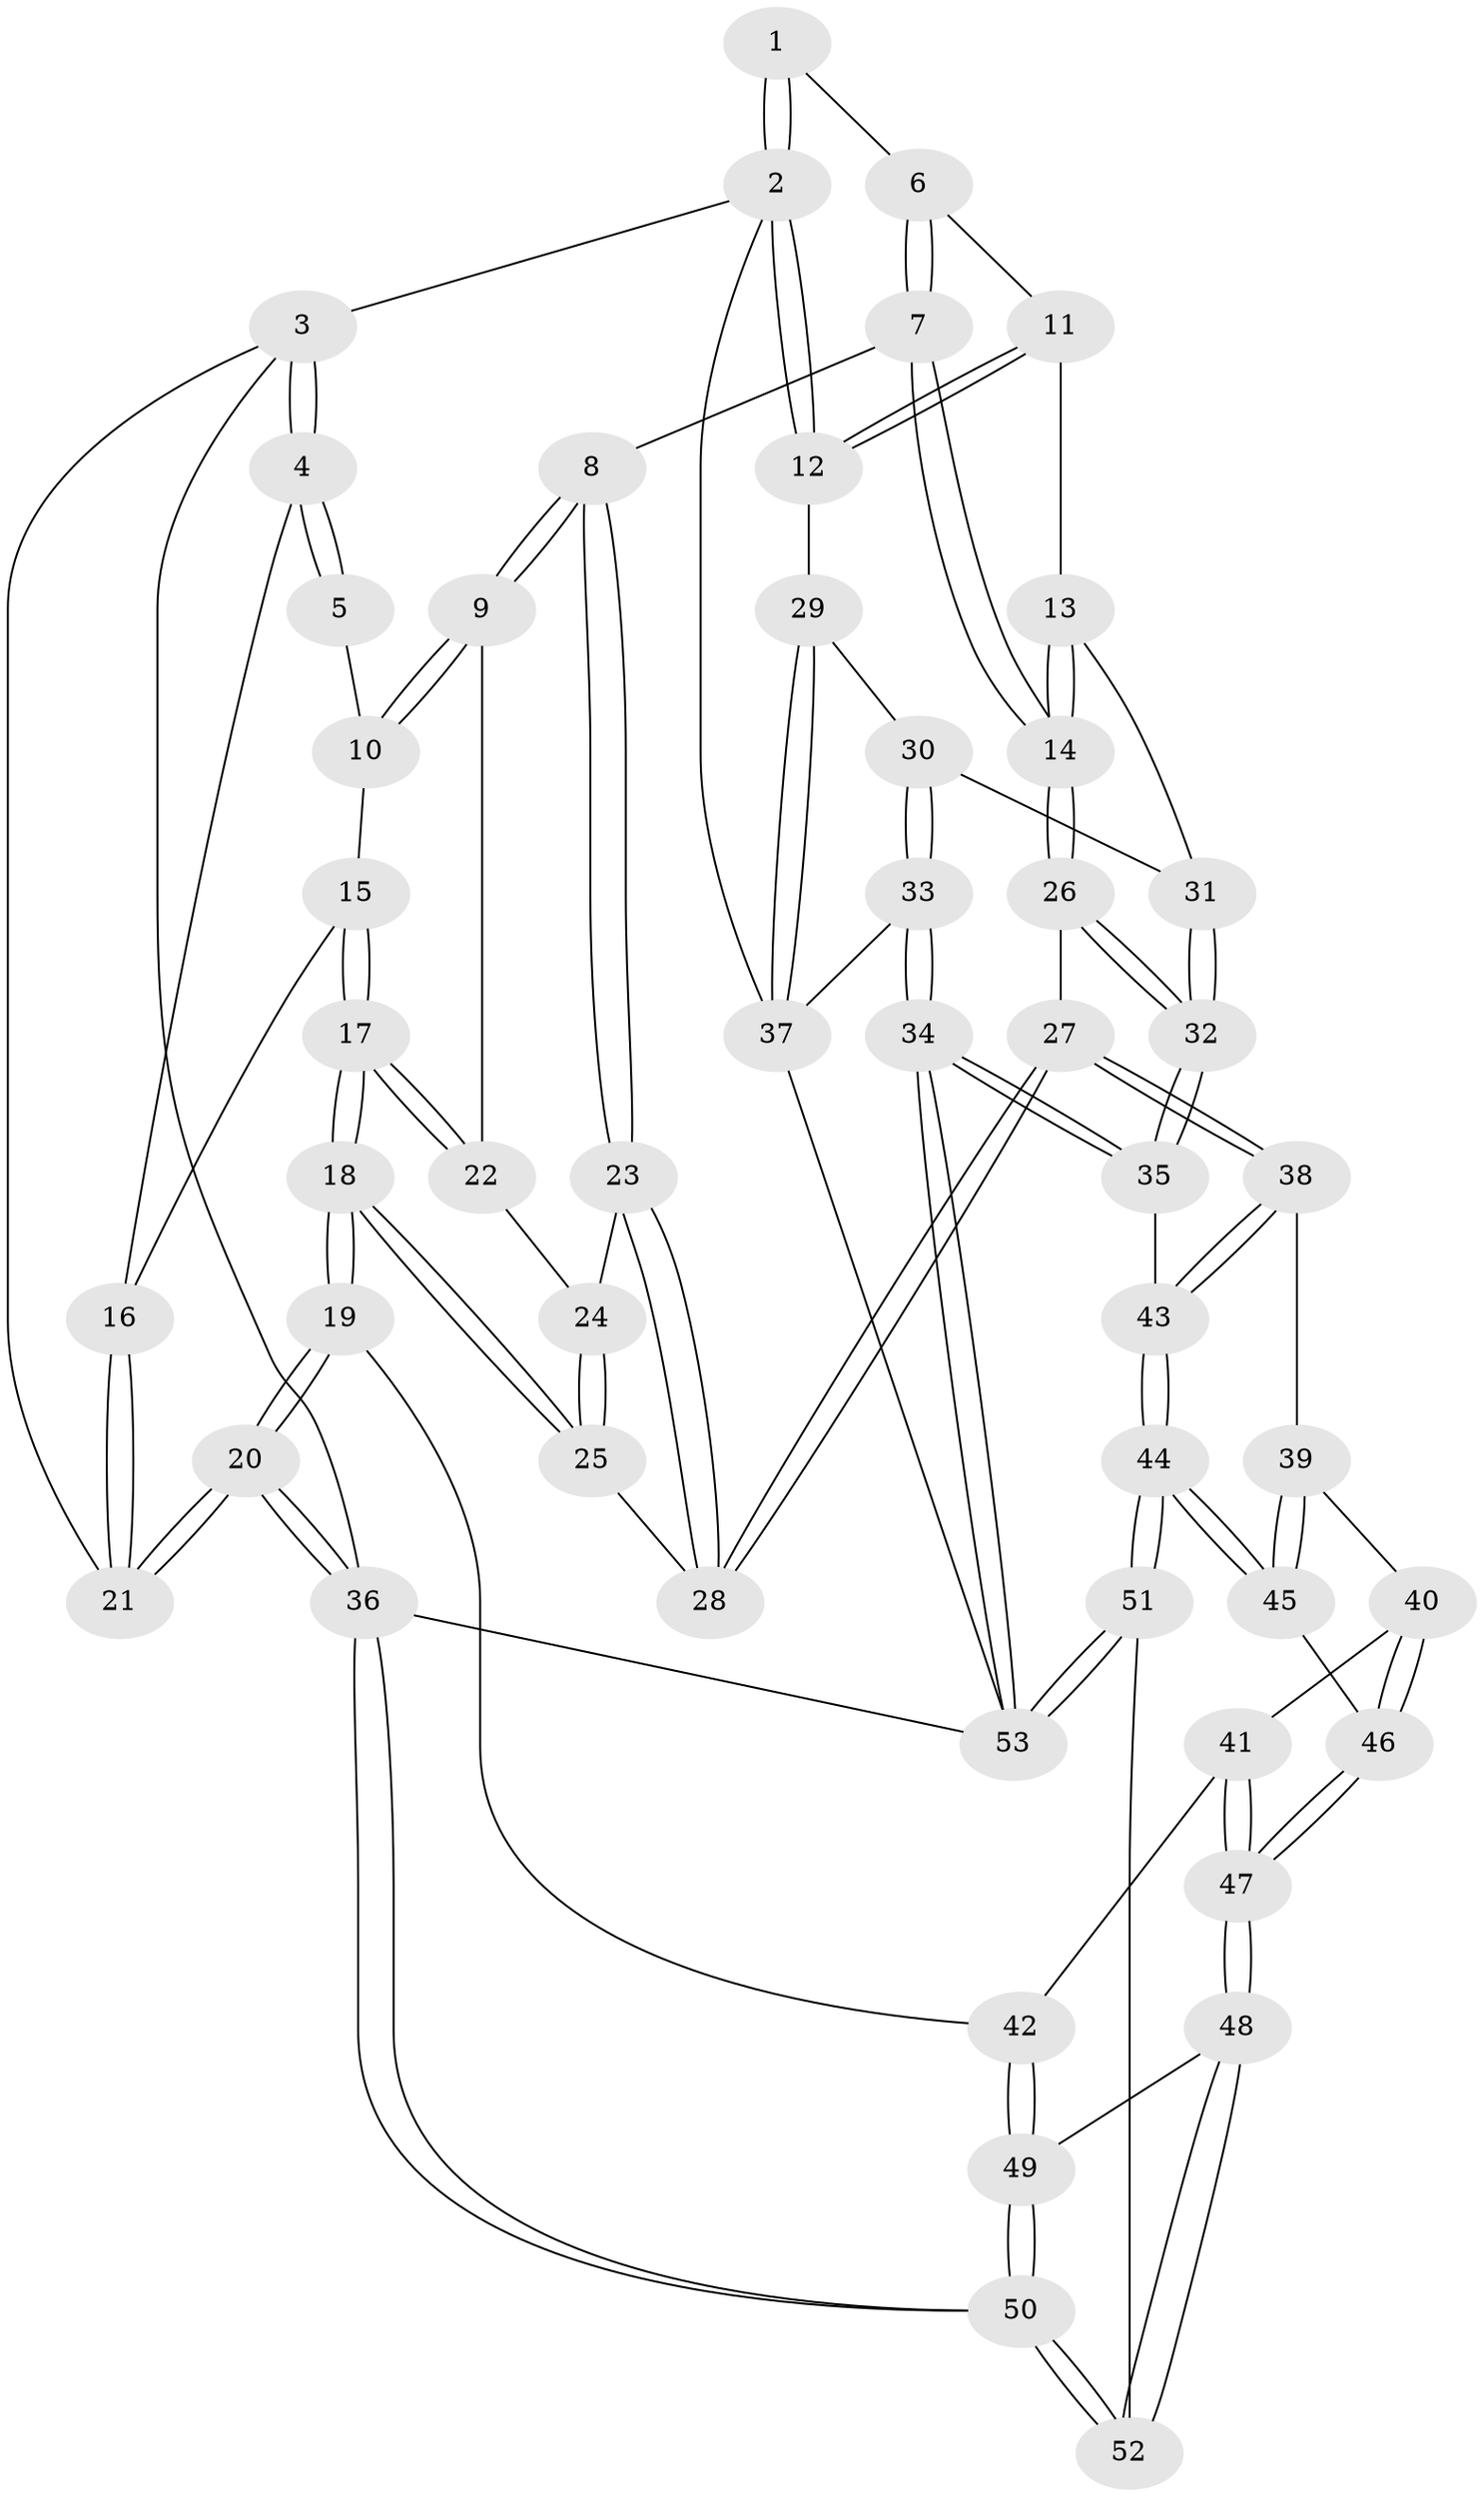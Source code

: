 // Generated by graph-tools (version 1.1) at 2025/03/03/09/25 03:03:23]
// undirected, 53 vertices, 129 edges
graph export_dot {
graph [start="1"]
  node [color=gray90,style=filled];
  1 [pos="+0.6297828188754675+0"];
  2 [pos="+1+0"];
  3 [pos="+0+0"];
  4 [pos="+0+0"];
  5 [pos="+0.21251565829801244+0"];
  6 [pos="+0.6362851244409337+0.1296276532625614"];
  7 [pos="+0.5490364152928685+0.2354226409455057"];
  8 [pos="+0.5065644752765862+0.24007870012132118"];
  9 [pos="+0.39431264709515396+0.1808169376641317"];
  10 [pos="+0.3044582940608683+0.08218653391743411"];
  11 [pos="+0.7877078533054909+0.15515166278667328"];
  12 [pos="+1+0.001276476256332228"];
  13 [pos="+0.7566073339055266+0.35098285167004745"];
  14 [pos="+0.6801929636798706+0.36768328166963704"];
  15 [pos="+0.20219629886118196+0.27260817496098355"];
  16 [pos="+0.16911889560616997+0.25643677703562195"];
  17 [pos="+0.18357782153607355+0.36978815216401556"];
  18 [pos="+0.10006362374940642+0.47402528134018723"];
  19 [pos="+0+0.5447663881629661"];
  20 [pos="+0+0.5445438037739343"];
  21 [pos="+0+0.14716095916840993"];
  22 [pos="+0.30463930862012234+0.3311915762167687"];
  23 [pos="+0.4485525716541068+0.40139514260003556"];
  24 [pos="+0.3231912520347738+0.35793849394498223"];
  25 [pos="+0.3182456344853696+0.4865891712072268"];
  26 [pos="+0.6656100220859046+0.4301674097752823"];
  27 [pos="+0.4432611025870175+0.5353293194014406"];
  28 [pos="+0.4360287481571168+0.5238906758725954"];
  29 [pos="+1+0.2901611484402776"];
  30 [pos="+0.948825394802637+0.36793258032388315"];
  31 [pos="+0.8667250141230575+0.37364529743154756"];
  32 [pos="+0.734564371595827+0.613060808821007"];
  33 [pos="+0.8163257658600829+0.7414167857586689"];
  34 [pos="+0.7835403548888535+0.750930905803314"];
  35 [pos="+0.7494333553758123+0.7251825332529813"];
  36 [pos="+0+1"];
  37 [pos="+1+0.7325590601131295"];
  38 [pos="+0.44854351004050874+0.5690322599167409"];
  39 [pos="+0.29296923781623774+0.6946428264106751"];
  40 [pos="+0.2040652508548709+0.6916296377042649"];
  41 [pos="+0.1669605428950491+0.6876856837325644"];
  42 [pos="+0.1589090525744033+0.6859150747125605"];
  43 [pos="+0.5746024749380634+0.6996818813423052"];
  44 [pos="+0.42981144316659287+0.8503273817267605"];
  45 [pos="+0.3840289942299606+0.8303826658368785"];
  46 [pos="+0.29735622227483866+0.8635361065074173"];
  47 [pos="+0.27441793045027346+0.8772552962719466"];
  48 [pos="+0.2734484671464586+0.8783313159168289"];
  49 [pos="+0.17206801728382043+0.8709479902627734"];
  50 [pos="+0+1"];
  51 [pos="+0.48338378726238174+1"];
  52 [pos="+0.2654809242056135+1"];
  53 [pos="+0.7176570495668313+1"];
  1 -- 2;
  1 -- 2;
  1 -- 6;
  2 -- 3;
  2 -- 12;
  2 -- 12;
  2 -- 37;
  3 -- 4;
  3 -- 4;
  3 -- 21;
  3 -- 36;
  4 -- 5;
  4 -- 5;
  4 -- 16;
  5 -- 10;
  6 -- 7;
  6 -- 7;
  6 -- 11;
  7 -- 8;
  7 -- 14;
  7 -- 14;
  8 -- 9;
  8 -- 9;
  8 -- 23;
  8 -- 23;
  9 -- 10;
  9 -- 10;
  9 -- 22;
  10 -- 15;
  11 -- 12;
  11 -- 12;
  11 -- 13;
  12 -- 29;
  13 -- 14;
  13 -- 14;
  13 -- 31;
  14 -- 26;
  14 -- 26;
  15 -- 16;
  15 -- 17;
  15 -- 17;
  16 -- 21;
  16 -- 21;
  17 -- 18;
  17 -- 18;
  17 -- 22;
  17 -- 22;
  18 -- 19;
  18 -- 19;
  18 -- 25;
  18 -- 25;
  19 -- 20;
  19 -- 20;
  19 -- 42;
  20 -- 21;
  20 -- 21;
  20 -- 36;
  20 -- 36;
  22 -- 24;
  23 -- 24;
  23 -- 28;
  23 -- 28;
  24 -- 25;
  24 -- 25;
  25 -- 28;
  26 -- 27;
  26 -- 32;
  26 -- 32;
  27 -- 28;
  27 -- 28;
  27 -- 38;
  27 -- 38;
  29 -- 30;
  29 -- 37;
  29 -- 37;
  30 -- 31;
  30 -- 33;
  30 -- 33;
  31 -- 32;
  31 -- 32;
  32 -- 35;
  32 -- 35;
  33 -- 34;
  33 -- 34;
  33 -- 37;
  34 -- 35;
  34 -- 35;
  34 -- 53;
  34 -- 53;
  35 -- 43;
  36 -- 50;
  36 -- 50;
  36 -- 53;
  37 -- 53;
  38 -- 39;
  38 -- 43;
  38 -- 43;
  39 -- 40;
  39 -- 45;
  39 -- 45;
  40 -- 41;
  40 -- 46;
  40 -- 46;
  41 -- 42;
  41 -- 47;
  41 -- 47;
  42 -- 49;
  42 -- 49;
  43 -- 44;
  43 -- 44;
  44 -- 45;
  44 -- 45;
  44 -- 51;
  44 -- 51;
  45 -- 46;
  46 -- 47;
  46 -- 47;
  47 -- 48;
  47 -- 48;
  48 -- 49;
  48 -- 52;
  48 -- 52;
  49 -- 50;
  49 -- 50;
  50 -- 52;
  50 -- 52;
  51 -- 52;
  51 -- 53;
  51 -- 53;
}
